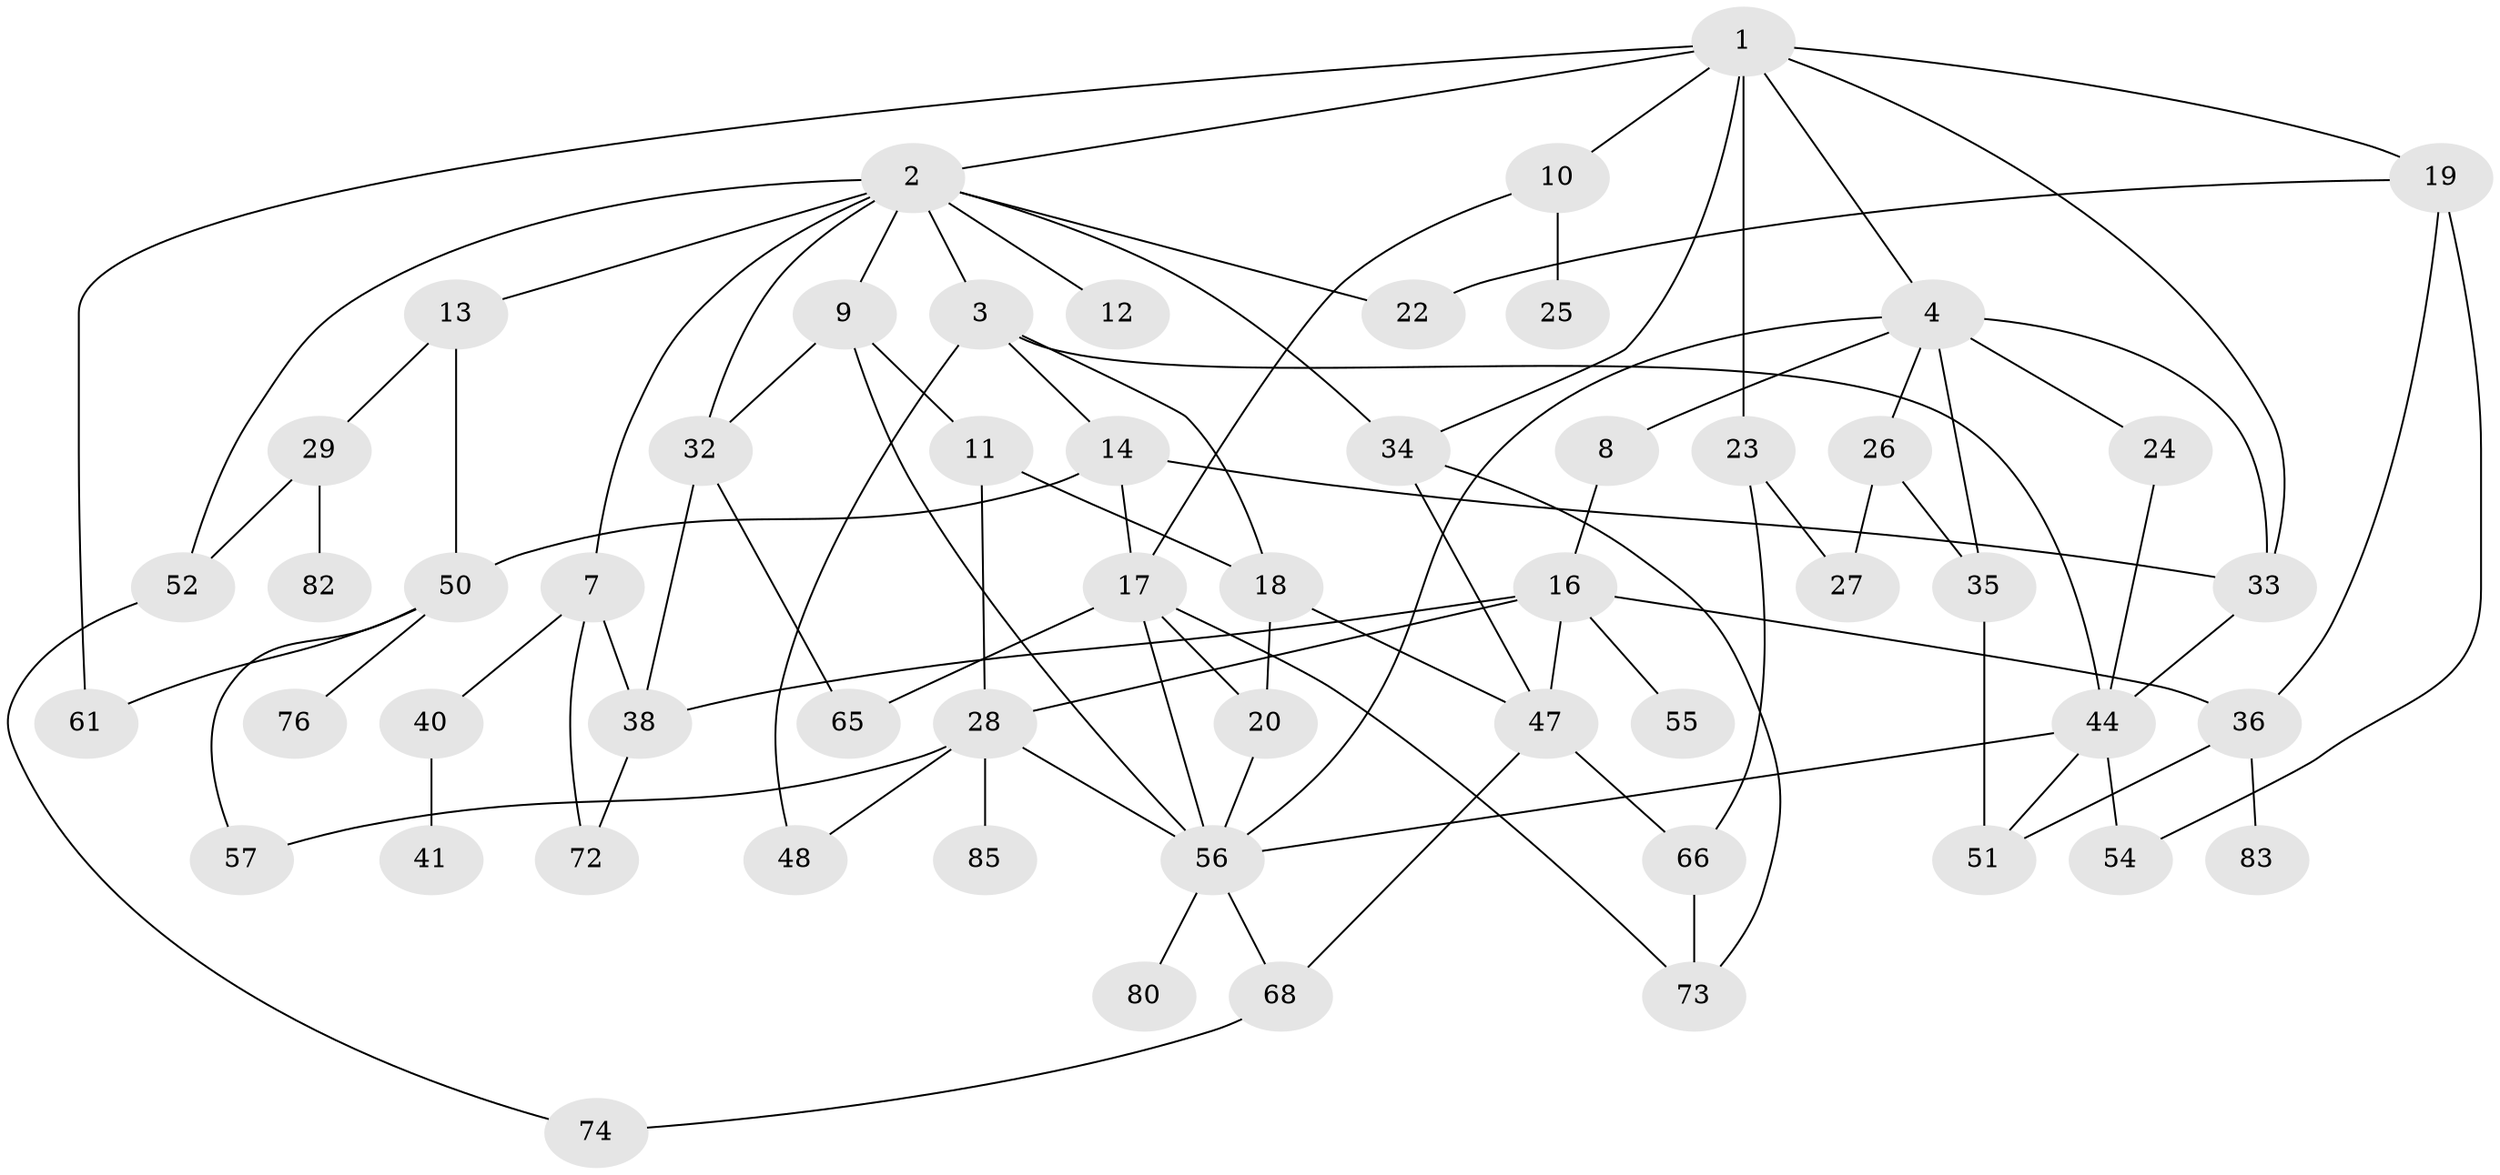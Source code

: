 // original degree distribution, {9: 0.011764705882352941, 5: 0.08235294117647059, 3: 0.27058823529411763, 6: 0.023529411764705882, 7: 0.011764705882352941, 4: 0.17647058823529413, 2: 0.2823529411764706, 1: 0.1411764705882353}
// Generated by graph-tools (version 1.1) at 2025/10/02/27/25 16:10:51]
// undirected, 55 vertices, 92 edges
graph export_dot {
graph [start="1"]
  node [color=gray90,style=filled];
  1 [super="+43"];
  2 [super="+5"];
  3 [super="+81"];
  4 [super="+6"];
  7 [super="+21"];
  8 [super="+69"];
  9 [super="+15"];
  10 [super="+46"];
  11 [super="+78"];
  12 [super="+59"];
  13;
  14;
  16 [super="+84"];
  17 [super="+39"];
  18;
  19 [super="+30"];
  20;
  22;
  23 [super="+31"];
  24 [super="+37"];
  25;
  26 [super="+75"];
  27;
  28 [super="+79"];
  29 [super="+45"];
  32 [super="+77"];
  33 [super="+64"];
  34 [super="+58"];
  35 [super="+49"];
  36 [super="+53"];
  38 [super="+42"];
  40;
  41;
  44 [super="+67"];
  47 [super="+63"];
  48;
  50 [super="+60"];
  51;
  52 [super="+62"];
  54;
  55;
  56 [super="+71"];
  57;
  61;
  65;
  66 [super="+70"];
  68;
  72;
  73;
  74;
  76;
  80;
  82;
  83;
  85;
  1 -- 2;
  1 -- 4;
  1 -- 10;
  1 -- 19;
  1 -- 23;
  1 -- 34;
  1 -- 33 [weight=2];
  1 -- 61;
  2 -- 3;
  2 -- 12;
  2 -- 13;
  2 -- 32;
  2 -- 34;
  2 -- 52;
  2 -- 22;
  2 -- 7;
  2 -- 9;
  3 -- 14;
  3 -- 48;
  3 -- 18;
  3 -- 44;
  4 -- 8;
  4 -- 24 [weight=2];
  4 -- 56;
  4 -- 33;
  4 -- 26;
  4 -- 35;
  7 -- 40;
  7 -- 72;
  7 -- 38;
  8 -- 16;
  9 -- 11 [weight=2];
  9 -- 56;
  9 -- 32;
  10 -- 25;
  10 -- 17;
  11 -- 18;
  11 -- 28;
  13 -- 29;
  13 -- 50;
  14 -- 17;
  14 -- 33;
  14 -- 50;
  16 -- 55;
  16 -- 36;
  16 -- 47;
  16 -- 38;
  16 -- 28;
  17 -- 20;
  17 -- 56;
  17 -- 73;
  17 -- 65;
  18 -- 47;
  18 -- 20;
  19 -- 36;
  19 -- 54;
  19 -- 22;
  20 -- 56;
  23 -- 27;
  23 -- 66;
  24 -- 44;
  26 -- 27;
  26 -- 35;
  28 -- 48;
  28 -- 57;
  28 -- 56;
  28 -- 85;
  29 -- 82;
  29 -- 52;
  32 -- 65;
  32 -- 38;
  33 -- 44;
  34 -- 47;
  34 -- 73;
  35 -- 51 [weight=2];
  36 -- 83;
  36 -- 51;
  38 -- 72;
  40 -- 41;
  44 -- 54;
  44 -- 51;
  44 -- 56;
  47 -- 66;
  47 -- 68;
  50 -- 57;
  50 -- 76;
  50 -- 61;
  52 -- 74;
  56 -- 80;
  56 -- 68;
  66 -- 73;
  68 -- 74;
}
